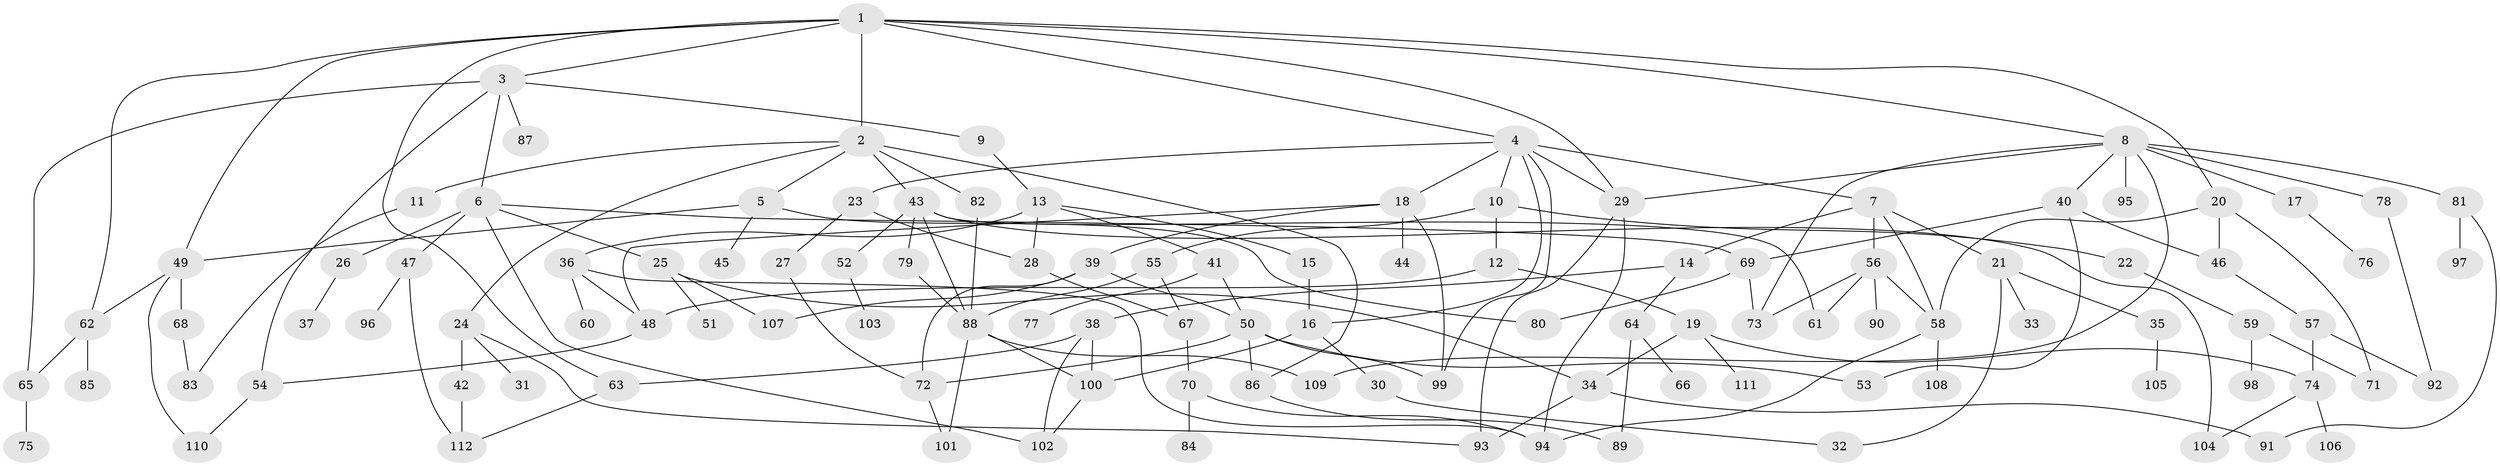 // coarse degree distribution, {9: 0.014705882352941176, 7: 0.04411764705882353, 5: 0.058823529411764705, 8: 0.04411764705882353, 2: 0.2647058823529412, 6: 0.029411764705882353, 3: 0.27941176470588236, 4: 0.1323529411764706, 1: 0.11764705882352941, 11: 0.014705882352941176}
// Generated by graph-tools (version 1.1) at 2025/48/03/04/25 22:48:42]
// undirected, 112 vertices, 165 edges
graph export_dot {
  node [color=gray90,style=filled];
  1;
  2;
  3;
  4;
  5;
  6;
  7;
  8;
  9;
  10;
  11;
  12;
  13;
  14;
  15;
  16;
  17;
  18;
  19;
  20;
  21;
  22;
  23;
  24;
  25;
  26;
  27;
  28;
  29;
  30;
  31;
  32;
  33;
  34;
  35;
  36;
  37;
  38;
  39;
  40;
  41;
  42;
  43;
  44;
  45;
  46;
  47;
  48;
  49;
  50;
  51;
  52;
  53;
  54;
  55;
  56;
  57;
  58;
  59;
  60;
  61;
  62;
  63;
  64;
  65;
  66;
  67;
  68;
  69;
  70;
  71;
  72;
  73;
  74;
  75;
  76;
  77;
  78;
  79;
  80;
  81;
  82;
  83;
  84;
  85;
  86;
  87;
  88;
  89;
  90;
  91;
  92;
  93;
  94;
  95;
  96;
  97;
  98;
  99;
  100;
  101;
  102;
  103;
  104;
  105;
  106;
  107;
  108;
  109;
  110;
  111;
  112;
  1 -- 2;
  1 -- 3;
  1 -- 4;
  1 -- 8;
  1 -- 20;
  1 -- 29;
  1 -- 49;
  1 -- 62;
  1 -- 63;
  2 -- 5;
  2 -- 11;
  2 -- 24;
  2 -- 43;
  2 -- 82;
  2 -- 86;
  3 -- 6;
  3 -- 9;
  3 -- 65;
  3 -- 87;
  3 -- 54;
  4 -- 7;
  4 -- 10;
  4 -- 18;
  4 -- 23;
  4 -- 99;
  4 -- 29;
  4 -- 16;
  5 -- 45;
  5 -- 80;
  5 -- 49;
  6 -- 25;
  6 -- 26;
  6 -- 47;
  6 -- 69;
  6 -- 102;
  7 -- 14;
  7 -- 21;
  7 -- 56;
  7 -- 58;
  8 -- 17;
  8 -- 40;
  8 -- 78;
  8 -- 81;
  8 -- 95;
  8 -- 109;
  8 -- 73;
  8 -- 29;
  9 -- 13;
  10 -- 12;
  10 -- 22;
  10 -- 55;
  11 -- 83;
  12 -- 19;
  12 -- 48;
  13 -- 15;
  13 -- 28;
  13 -- 36;
  13 -- 41;
  14 -- 38;
  14 -- 64;
  15 -- 16;
  16 -- 30;
  16 -- 100;
  17 -- 76;
  18 -- 39;
  18 -- 44;
  18 -- 48;
  18 -- 99;
  19 -- 74;
  19 -- 111;
  19 -- 34;
  20 -- 71;
  20 -- 58;
  20 -- 46;
  21 -- 32;
  21 -- 33;
  21 -- 35;
  22 -- 59;
  23 -- 27;
  23 -- 28;
  24 -- 31;
  24 -- 42;
  24 -- 93;
  25 -- 34;
  25 -- 51;
  25 -- 107;
  26 -- 37;
  27 -- 72;
  28 -- 67;
  29 -- 94;
  29 -- 93;
  30 -- 32;
  34 -- 91;
  34 -- 93;
  35 -- 105;
  36 -- 60;
  36 -- 94;
  36 -- 48;
  38 -- 63;
  38 -- 100;
  38 -- 102;
  39 -- 50;
  39 -- 72;
  39 -- 107;
  40 -- 46;
  40 -- 53;
  40 -- 69;
  41 -- 77;
  41 -- 50;
  42 -- 112;
  43 -- 52;
  43 -- 61;
  43 -- 79;
  43 -- 88;
  43 -- 104;
  46 -- 57;
  47 -- 96;
  47 -- 112;
  48 -- 54;
  49 -- 62;
  49 -- 68;
  49 -- 110;
  50 -- 86;
  50 -- 72;
  50 -- 99;
  50 -- 53;
  52 -- 103;
  54 -- 110;
  55 -- 67;
  55 -- 88;
  56 -- 90;
  56 -- 61;
  56 -- 73;
  56 -- 58;
  57 -- 92;
  57 -- 74;
  58 -- 108;
  58 -- 94;
  59 -- 71;
  59 -- 98;
  62 -- 85;
  62 -- 65;
  63 -- 112;
  64 -- 66;
  64 -- 89;
  65 -- 75;
  67 -- 70;
  68 -- 83;
  69 -- 73;
  69 -- 80;
  70 -- 84;
  70 -- 94;
  72 -- 101;
  74 -- 104;
  74 -- 106;
  78 -- 92;
  79 -- 88;
  81 -- 97;
  81 -- 91;
  82 -- 88;
  86 -- 89;
  88 -- 109;
  88 -- 101;
  88 -- 100;
  100 -- 102;
}
